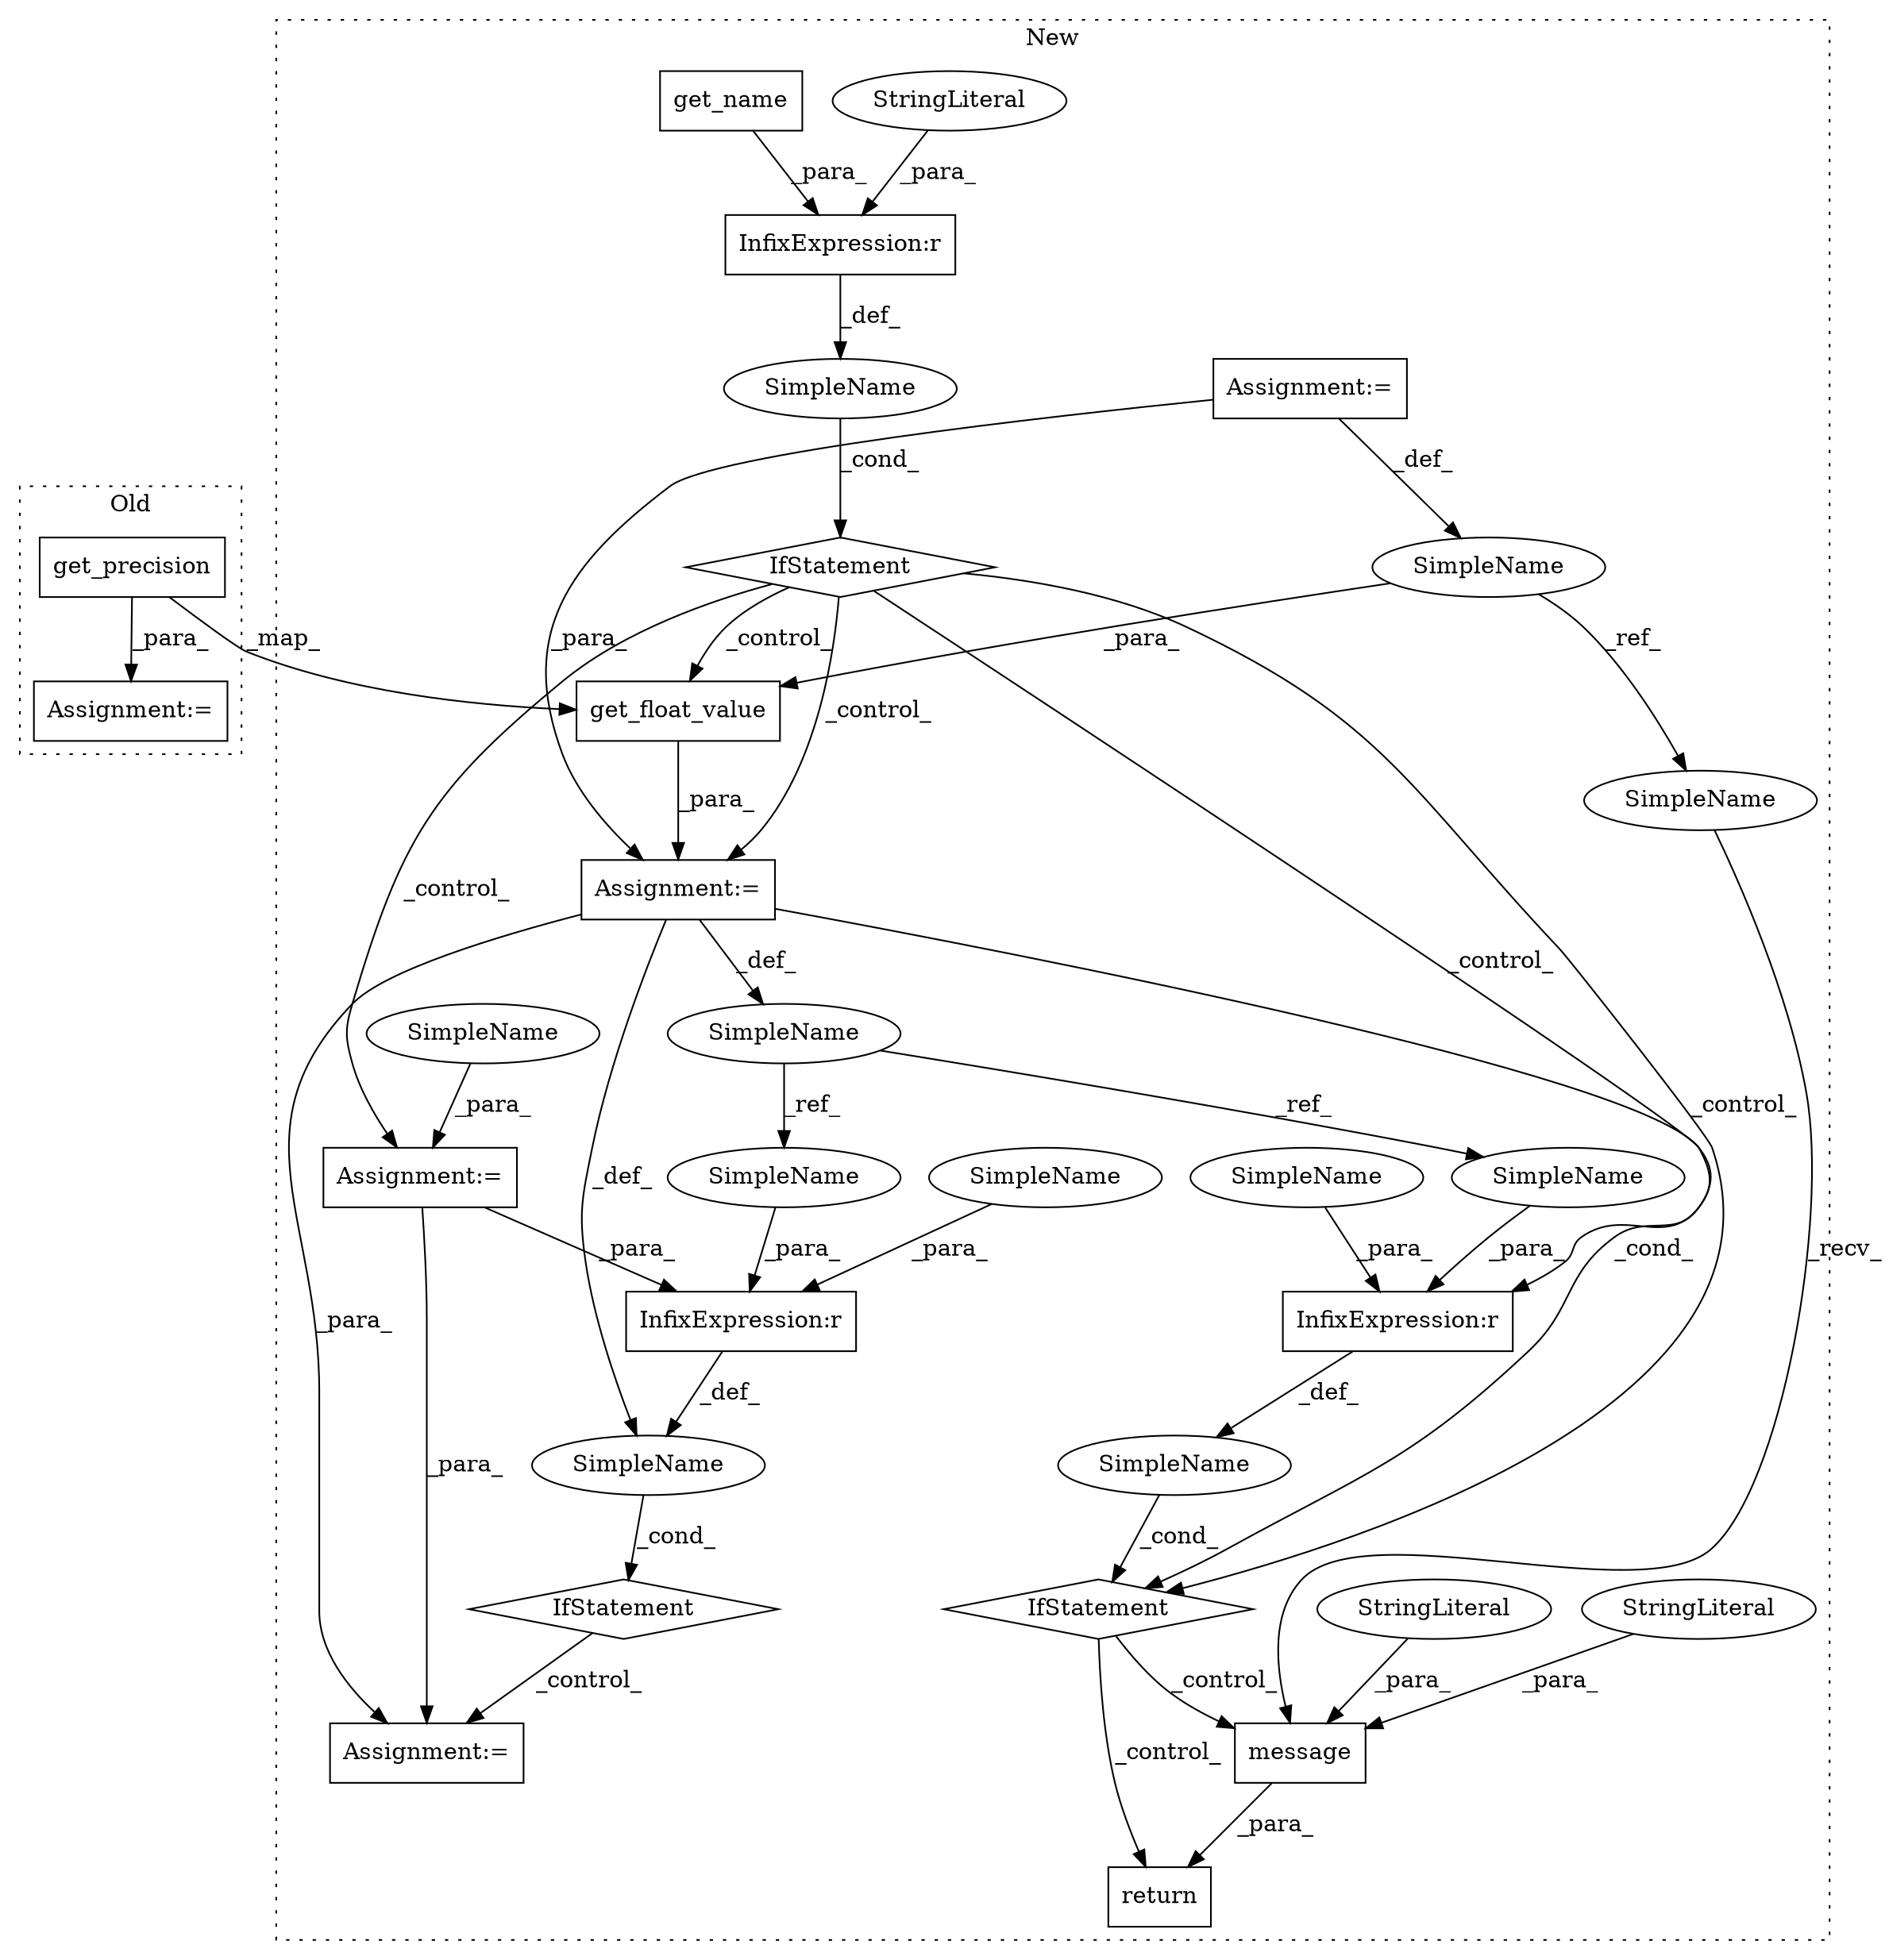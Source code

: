 digraph G {
subgraph cluster0 {
1 [label="get_precision" a="32" s="1008,1042" l="14,1" shape="box"];
18 [label="Assignment:=" a="7" s="1007" l="1" shape="box"];
label = "Old";
style="dotted";
}
subgraph cluster1 {
2 [label="get_float_value" a="32" s="1500,1526" l="16,1" shape="box"];
3 [label="SimpleName" a="42" s="" l="" shape="ellipse"];
4 [label="return" a="41" s="1560" l="7" shape="box"];
5 [label="message" a="32" s="1578,1608" l="8,1" shape="box"];
6 [label="SimpleName" a="42" s="" l="" shape="ellipse"];
7 [label="SimpleName" a="42" s="1303" l="10" shape="ellipse"];
8 [label="StringLiteral" a="45" s="1590" l="8" shape="ellipse"];
9 [label="StringLiteral" a="45" s="1586" l="3" shape="ellipse"];
10 [label="InfixExpression:r" a="27" s="1421" l="4" shape="box"];
11 [label="StringLiteral" a="45" s="1425" l="25" shape="ellipse"];
12 [label="InfixExpression:r" a="27" s="1540" l="4" shape="box"];
13 [label="IfStatement" a="25" s="1397,1450" l="4,2" shape="diamond"];
14 [label="Assignment:=" a="7" s="1461" l="1" shape="box"];
15 [label="IfStatement" a="25" s="1535,1548" l="4,2" shape="diamond"];
16 [label="get_name" a="32" s="1411" l="10" shape="box"];
17 [label="Assignment:=" a="7" s="1489" l="1" shape="box"];
19 [label="SimpleName" a="42" s="1488" l="1" shape="ellipse"];
20 [label="InfixExpression:r" a="27" s="1634" l="4" shape="box"];
21 [label="IfStatement" a="25" s="1629,1642" l="4,2" shape="diamond"];
22 [label="SimpleName" a="42" s="" l="" shape="ellipse"];
23 [label="Assignment:=" a="7" s="1706" l="1" shape="box"];
24 [label="Assignment:=" a="7" s="1303" l="10" shape="box"];
25 [label="SimpleName" a="42" s="1539" l="1" shape="ellipse"];
26 [label="SimpleName" a="42" s="1633" l="1" shape="ellipse"];
27 [label="SimpleName" a="42" s="1638" l="4" shape="ellipse"];
28 [label="SimpleName" a="42" s="1544" l="4" shape="ellipse"];
29 [label="SimpleName" a="42" s="1462" l="4" shape="ellipse"];
30 [label="SimpleName" a="42" s="1567" l="10" shape="ellipse"];
label = "New";
style="dotted";
}
1 -> 18 [label="_para_"];
1 -> 2 [label="_map_"];
2 -> 17 [label="_para_"];
3 -> 13 [label="_cond_"];
5 -> 4 [label="_para_"];
6 -> 15 [label="_cond_"];
7 -> 2 [label="_para_"];
7 -> 30 [label="_ref_"];
8 -> 5 [label="_para_"];
9 -> 5 [label="_para_"];
10 -> 3 [label="_def_"];
11 -> 10 [label="_para_"];
12 -> 6 [label="_def_"];
13 -> 17 [label="_control_"];
13 -> 14 [label="_control_"];
13 -> 15 [label="_control_"];
13 -> 12 [label="_control_"];
13 -> 2 [label="_control_"];
14 -> 23 [label="_para_"];
14 -> 20 [label="_para_"];
15 -> 4 [label="_control_"];
15 -> 5 [label="_control_"];
16 -> 10 [label="_para_"];
17 -> 22 [label="_def_"];
17 -> 15 [label="_cond_"];
17 -> 19 [label="_def_"];
17 -> 23 [label="_para_"];
19 -> 25 [label="_ref_"];
19 -> 26 [label="_ref_"];
20 -> 22 [label="_def_"];
21 -> 23 [label="_control_"];
22 -> 21 [label="_cond_"];
24 -> 17 [label="_para_"];
24 -> 7 [label="_def_"];
25 -> 12 [label="_para_"];
26 -> 20 [label="_para_"];
27 -> 20 [label="_para_"];
28 -> 12 [label="_para_"];
29 -> 14 [label="_para_"];
30 -> 5 [label="_recv_"];
}